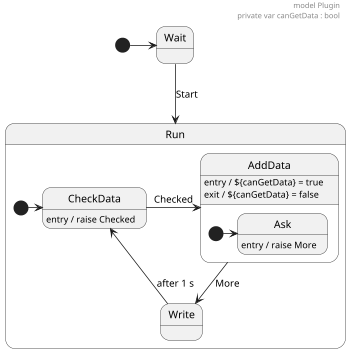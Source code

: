@startuml
scale 0.75

header
model Plugin
private var canGetData : bool
endheader

[*] -> Wait
Wait -down-> Run : Start
state Run {
    [*] -> CheckData
    CheckData : entry / raise Checked
    CheckData -> AddData : Checked
    state AddData {
        [*] -> Ask
        Ask : entry / raise More
    }
    AddData -down-> Write : More
    AddData : entry / ${canGetData} = true
    AddData : exit / ${canGetData} = false
    Write -> CheckData : after 1 s
}

@enduml
